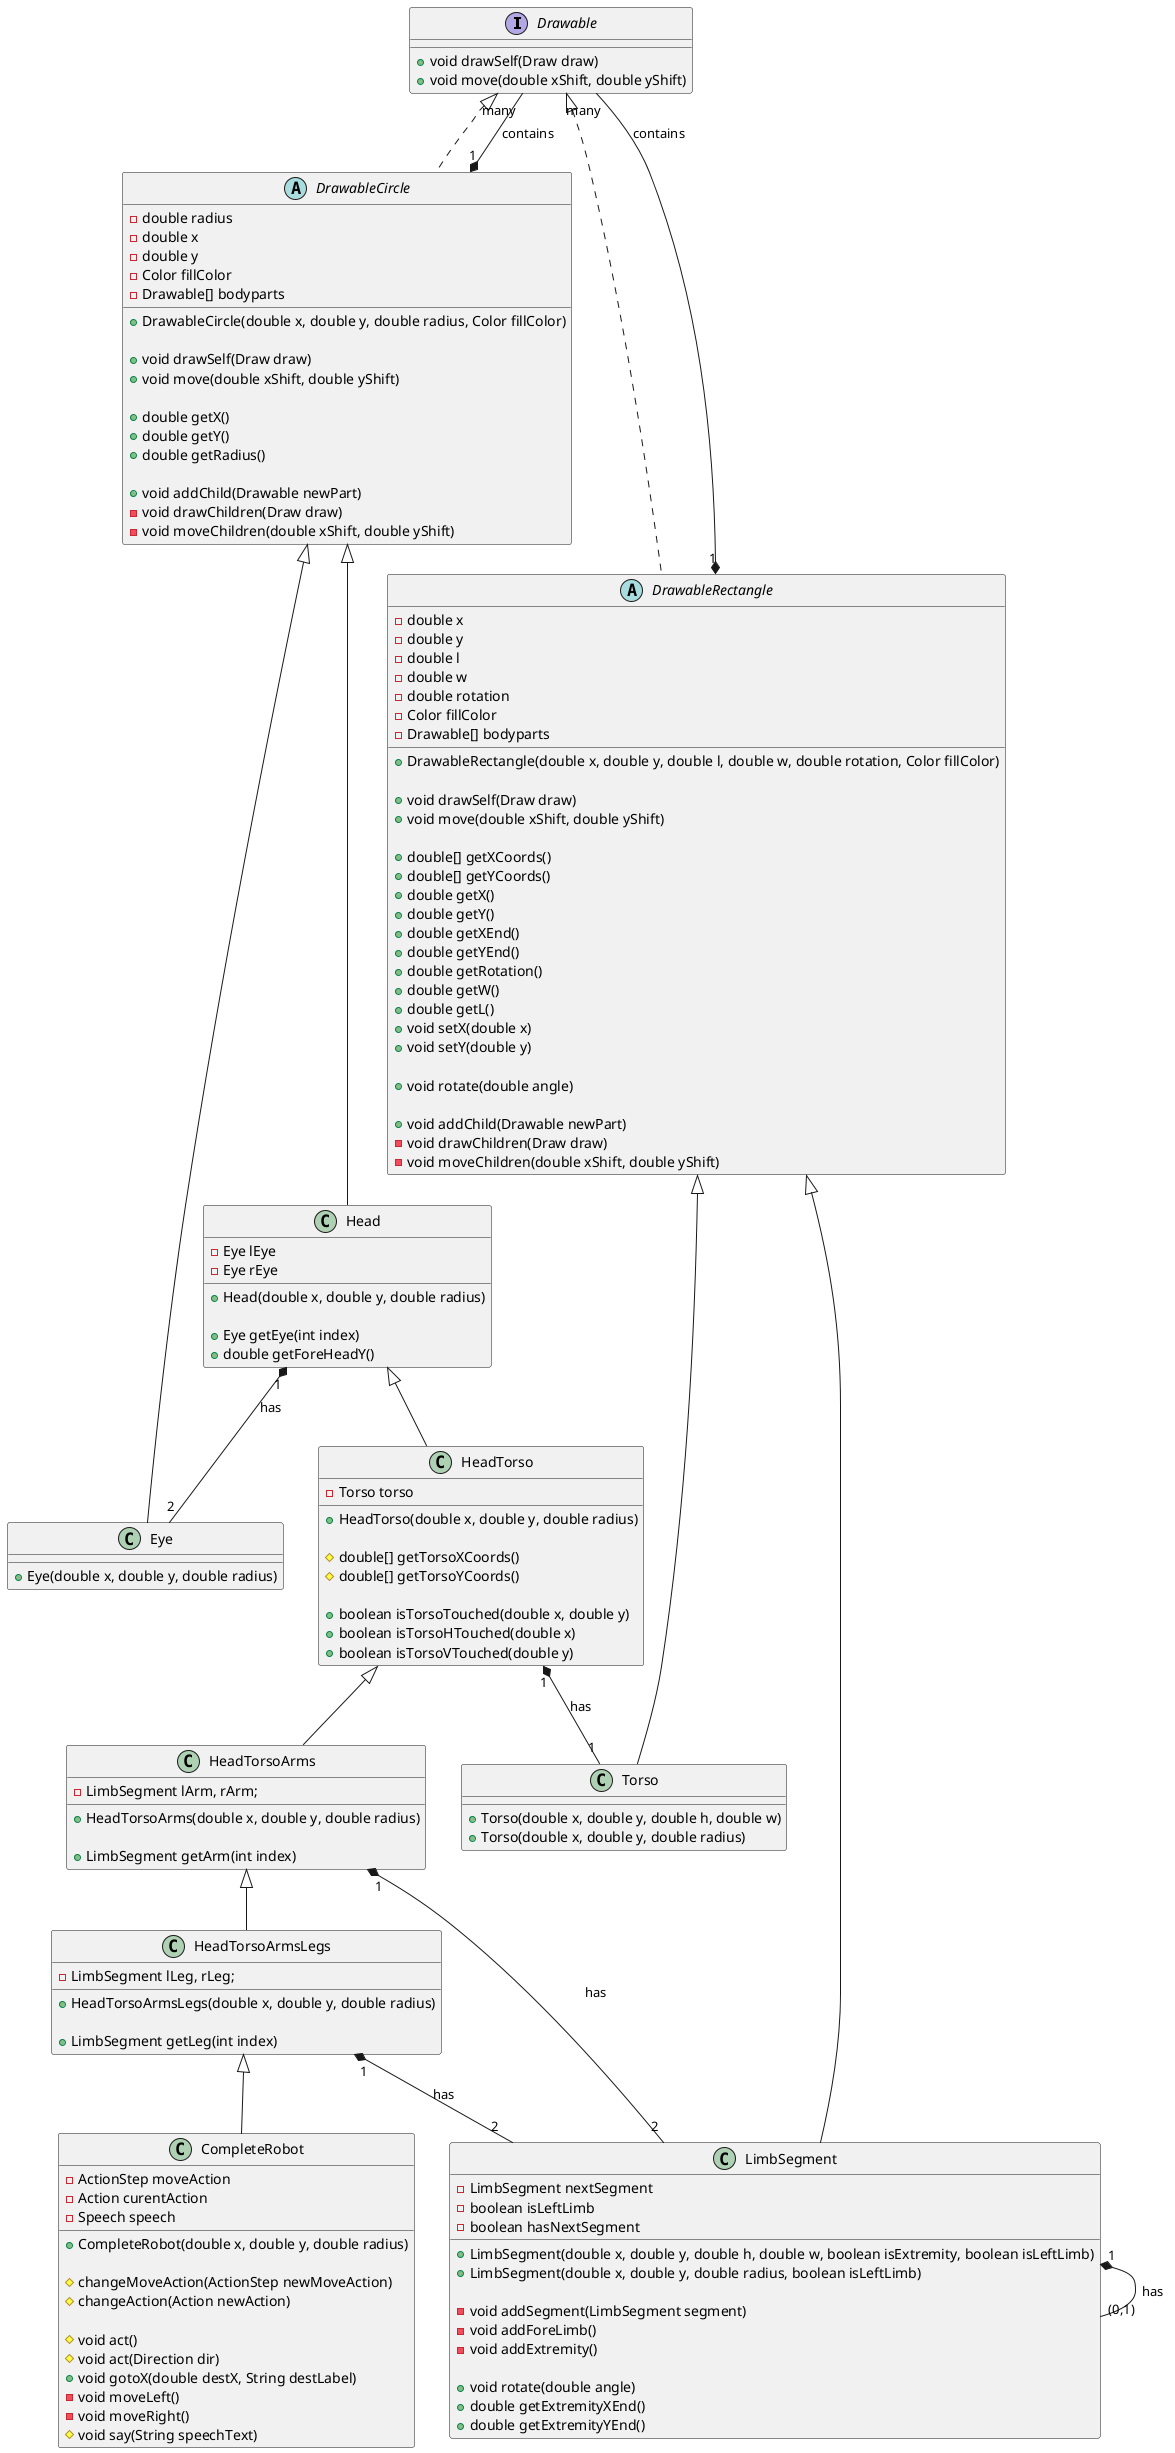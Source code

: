 @startuml "Robot Composition"

interface "Drawable" as d {
  +void drawSelf(Draw draw)
  +void move(double xShift, double yShift)
}

abstract class "DrawableCircle" as dC {
  -double radius
  -double x
  -double y
  -Color fillColor
  -Drawable[] bodyparts

  +DrawableCircle(double x, double y, double radius, Color fillColor)
  
  +void drawSelf(Draw draw)
  +void move(double xShift, double yShift)

  +double getX()
  +double getY()
  +double getRadius()

  +void addChild(Drawable newPart)
  -void drawChildren(Draw draw)
  -void moveChildren(double xShift, double yShift)
}

class "Eye" as dCE {
  +Eye(double x, double y, double radius)
}

class "Head" as dCH {
  -Eye lEye
  -Eye rEye

  +Head(double x, double y, double radius)

  +Eye getEye(int index)
  +double getForeHeadY()
}

class "HeadTorso" as dCHT {
  -Torso torso

  +HeadTorso(double x, double y, double radius)

  #double[] getTorsoXCoords()
  #double[] getTorsoYCoords()

  +boolean isTorsoTouched(double x, double y)
  +boolean isTorsoHTouched(double x)
  +boolean isTorsoVTouched(double y)
}

class "HeadTorsoArms" as dCHTA {
  -LimbSegment lArm, rArm;

  +HeadTorsoArms(double x, double y, double radius)

  +LimbSegment getArm(int index)
}

class "HeadTorsoArmsLegs" as dCHTAL {
  -LimbSegment lLeg, rLeg;

  +HeadTorsoArmsLegs(double x, double y, double radius)

  +LimbSegment getLeg(int index)
}

abstract class "DrawableRectangle" as dR {
  -double x
  -double y
  -double l
  -double w
  -double rotation
  -Color fillColor
  -Drawable[] bodyparts

  +DrawableRectangle(double x, double y, double l, double w, double rotation, Color fillColor)
  
  +void drawSelf(Draw draw)
  +void move(double xShift, double yShift)

  +double[] getXCoords()
  +double[] getYCoords()
  +double getX()
  +double getY()
  +double getXEnd()
  +double getYEnd()
  +double getRotation()
  +double getW()
  +double getL()
  +void setX(double x)
  +void setY(double y)

  +void rotate(double angle)

  +void addChild(Drawable newPart)
  -void drawChildren(Draw draw)
  -void moveChildren(double xShift, double yShift)
}

class "Torso" as dRT {
  +Torso(double x, double y, double h, double w)
  +Torso(double x, double y, double radius)
}

class "LimbSegment" as LimbSegment {
  -LimbSegment nextSegment
  -boolean isLeftLimb
  -boolean hasNextSegment

  +LimbSegment(double x, double y, double h, double w, boolean isExtremity, boolean isLeftLimb)
  +LimbSegment(double x, double y, double radius, boolean isLeftLimb)
  
  -void addSegment(LimbSegment segment)
  -void addForeLimb()
  -void addExtremity()

  +void rotate(double angle)
  +double getExtremityXEnd()
  +double getExtremityYEnd()
}

class "CompleteRobot" as CR {
  -ActionStep moveAction
  -Action curentAction
  -Speech speech

  +CompleteRobot(double x, double y, double radius)

  #changeMoveAction(ActionStep newMoveAction)
  #changeAction(Action newAction)

  #void act()
  #void act(Direction dir)
  +void gotoX(double destX, String destLabel)
  -void moveLeft()
  -void moveRight()
  #void say(String speechText)
}

d <|.. dC
dC <|-- dCE
dC <|-- dCH
dCH "1" *-- "2" dCE : has
dCH <|-- dCHT
dCHT <|-- dCHTA
dCHTA "1" *-- "2" LimbSegment : has
dCHTA <|-- dCHTAL
dCHTAL "1" *-- "2" LimbSegment : has
d <|.. dR
dR <|-- dRT
dCHT "1" *-- "1" dRT : has
dR <|-- LimbSegment
LimbSegment "1" *-- "(0,1)" LimbSegment : has
dCHTAL <|-- CR
dC "1" *-- "many" d : contains
dR "1" *-- "many" d : contains
@enduml
